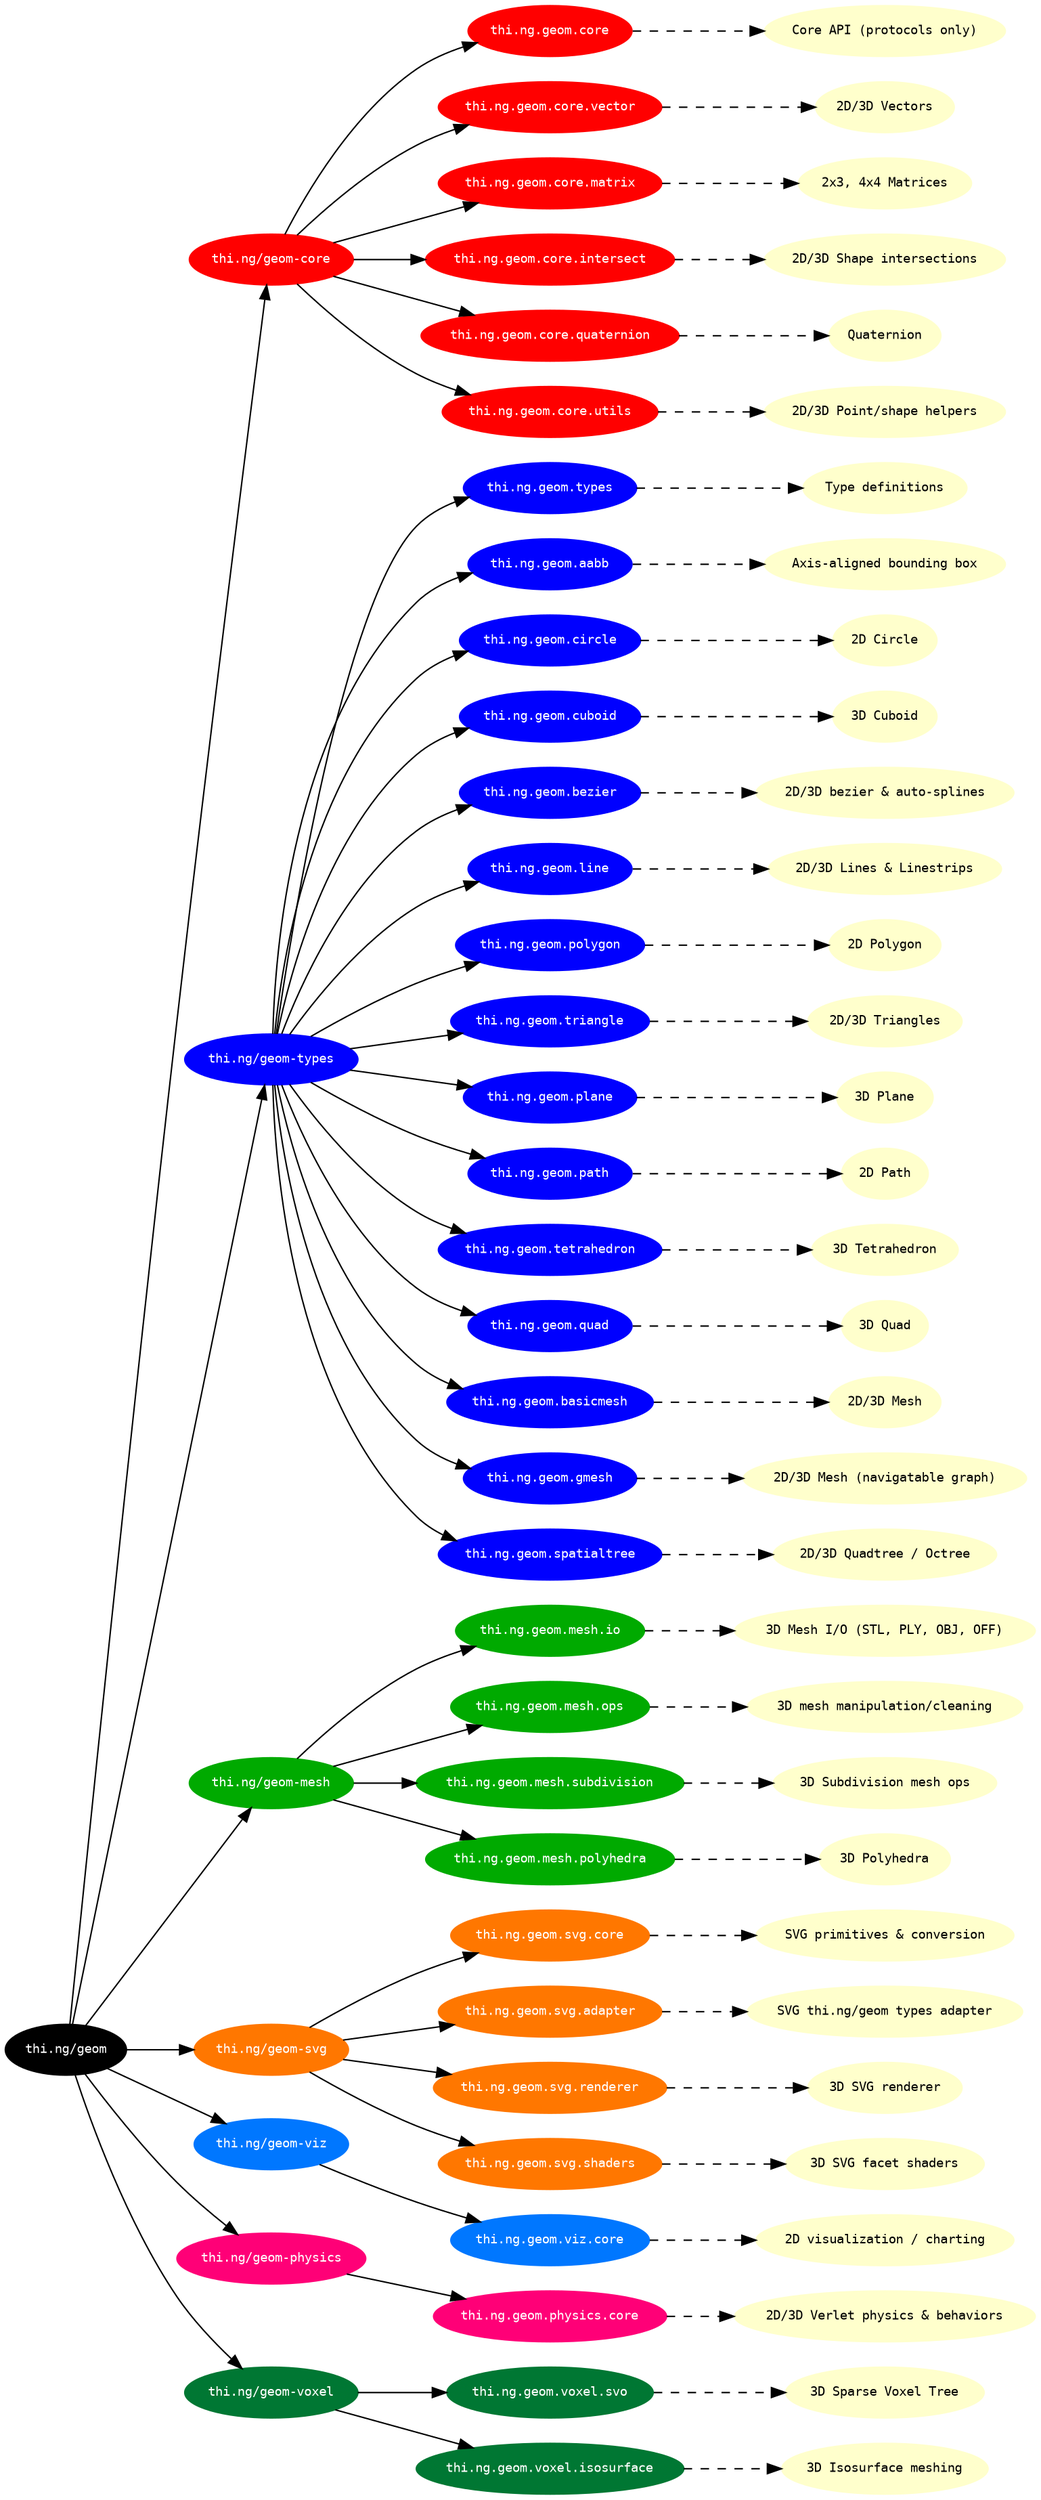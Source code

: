 digraph g {
  rankdir=LR;
  node[color="black",style="filled",fontname="Inconsolata",fontcolor="white",fontsize=9];

  geom[label="thi.ng/geom"];
  geomcore[label="thi.ng/geom-core",color="red"];
  geomtypes[label="thi.ng/geom-types",color="blue"];
  geommesh[label="thi.ng/geom-mesh",color="#00aa00"];
  geomsvg[label="thi.ng/geom-svg",color="#ff7700"];
  geomviz[label="thi.ng/geom-viz",color="#0077ff"];
  geomphysics[label="thi.ng/geom-physics",color="#ff0077"];
  geomvoxel[label="thi.ng/geom-voxel",color="#007733"];

  node[color="red",style="filled",fontname="Inconsolata",fontcolor="white",fontsize=9];

  geom -> geomcore;
  core[label="thi.ng.geom.core"];
  corevec[label="thi.ng.geom.core.vector"];
  coremat[label="thi.ng.geom.core.matrix"];
  coreisec[label="thi.ng.geom.core.intersect"];
  corequat[label="thi.ng.geom.core.quaternion"];
  coreutils[label="thi.ng.geom.core.utils"];

  node[color="#ffffcc",fontcolor="black"];

  corelabel[label="Core API (protocols only)"];
  veclabel[label="2D/3D Vectors"];
  matlabel[label="2x3, 4x4 Matrices"];
  iseclabel[label="2D/3D Shape intersections"];
  quatlabel[label="Quaternion"];
  cutilslabel[label="2D/3D Point/shape helpers"];

  geomcore -> core;
  core -> corelabel[style="dashed"];
  geomcore -> corevec;
  corevec -> veclabel[style="dashed"];
  geomcore -> coremat;
  coremat -> matlabel[style="dashed"];
  geomcore -> corequat;
  corequat -> quatlabel[style="dashed"];
  geomcore -> coreisec;
  coreisec -> iseclabel[style="dashed"];
  geomcore -> coreutils;
  coreutils -> cutilslabel[style="dashed"];

  node[color="#0000ff",fontcolor="white"];

  geom -> geomtypes;
  types[label="thi.ng.geom.types"];
  typesaabb[label="thi.ng.geom.aabb"];
  typescircle[label="thi.ng.geom.circle"];
  typescuboid[label="thi.ng.geom.cuboid"];
  typesbezier[label="thi.ng.geom.bezier"];
  typesline[label="thi.ng.geom.line"];
  typespoly[label="thi.ng.geom.polygon"];
  typestri[label="thi.ng.geom.triangle"];
  typesplane[label="thi.ng.geom.plane"];
  typespath[label="thi.ng.geom.path"];
  typestetra[label="thi.ng.geom.tetrahedron"];
  typesquad[label="thi.ng.geom.quad"];
  typesbmesh[label="thi.ng.geom.basicmesh"];
  typesgmesh[label="thi.ng.geom.gmesh"];
  typesstree[label="thi.ng.geom.spatialtree"];

  node[color="#ffffcc",fontcolor="black"];

  typeslab[label="Type definitions"];
  aabblab[label="Axis-aligned bounding box"];
  bezlab[label="2D/3D bezier & auto-splines"];
  circlab[label="2D Circle"];
  cublab[label="3D Cuboid"];
  bmeshlab[label="2D/3D Mesh"];
  gmeshlab[label="2D/3D Mesh (navigatable graph)"];
  linelab[label="2D/3D Lines & Linestrips"];
  pathlab[label="2D Path"];
  polylab[label="2D Polygon"];
  planelab[label="3D Plane"];
  quadlab[label="3D Quad"];
  tetralab[label="3D Tetrahedron"];
  trilab[label="2D/3D Triangles"];
  stlab[label="2D/3D Quadtree / Octree"];

  geomtypes -> types;
  types -> typeslab[style="dashed"];
  geomtypes -> typesaabb;
  typesaabb -> aabblab[style="dashed"];
  geomtypes -> typesbezier;
  typesbezier -> bezlab[style="dashed"];
  geomtypes -> typesbmesh;
  typesbmesh -> bmeshlab[style="dashed"];
  geomtypes -> typescircle;
  typescircle -> circlab[style="dashed"];
  geomtypes -> typescuboid;
  typescuboid -> cublab[style="dashed"];
  geomtypes -> typesgmesh;
  typesgmesh -> gmeshlab[style="dashed"];
  geomtypes -> typesline;
  typesline -> linelab[style="dashed"];
  geomtypes -> typespath;
  typespath -> pathlab[style="dashed"];
  geomtypes -> typesplane;
  typesplane -> planelab[style="dashed"];
  geomtypes -> typespoly;
  typespoly -> polylab[style="dashed"];
  geomtypes -> typesquad;
  typesquad -> quadlab[style="dashed"];
  geomtypes -> typestetra;
  typestetra -> tetralab[style="dashed"];
  geomtypes -> typestri;
  typestri -> trilab[style="dashed"];
  geomtypes -> typesstree;
  typesstree -> stlab[style="dashed"];

  node[color="#00aa00",fontcolor="white"];

  geom -> geommesh;

  meshio[label="thi.ng.geom.mesh.io"];
  meshops[label="thi.ng.geom.mesh.ops"];
  meshsd[label="thi.ng.geom.mesh.subdivision"];
  meshpoly[label="thi.ng.geom.mesh.polyhedra"];

  node[color="#ffffcc",fontcolor="black"];
  miolab[label="3D Mesh I/O (STL, PLY, OBJ, OFF)"];
  mopslab[label="3D mesh manipulation/cleaning"];
  sdlab[label="3D Subdivision mesh ops"];
  mpolylab[label="3D Polyhedra"];

  geommesh -> meshio;
  meshio -> miolab[style="dashed"];
  geommesh -> meshops;
  meshops -> mopslab[style="dashed"];
  geommesh -> meshsd;
  meshsd -> sdlab[style="dashed"];
  geommesh -> meshpoly;
  meshpoly -> mpolylab[style="dashed"];

  node[color="#ff7700",fontcolor="white"];

  geom -> geomsvg;

  svgcore[label="thi.ng.geom.svg.core"];
  svgadapt[label="thi.ng.geom.svg.adapter"];
  svgrender[label="thi.ng.geom.svg.renderer"];
  svgshader[label="thi.ng.geom.svg.shaders"];

  node[color="#ffffcc",fontcolor="black"];
  svglab[label="SVG primitives & conversion"];
  svgadaplab[label="SVG thi.ng/geom types adapter"];
  svgrenderlab[label="3D SVG renderer"];
  svgshaderlab[label="3D SVG facet shaders"];

  geomsvg -> svgcore;
  svgcore -> svglab[style="dashed"];
  geomsvg -> svgadapt;
  svgadapt -> svgadaplab[style="dashed"];
  geomsvg -> svgrender;
  svgrender -> svgrenderlab[style="dashed"];
  geomsvg -> svgshader;
  svgshader -> svgshaderlab[style="dashed"];

  node[color="#0077ff",fontcolor="white"];

  geom -> geomviz;

  vizcore[label="thi.ng.geom.viz.core"];

  node[color="#ffffcc",fontcolor="black"];
  vizlab[label="2D visualization / charting"];

  geomviz -> vizcore;
  vizcore -> vizlab[style="dashed"];

  node[color="#ff0077",fontcolor="white"];

  geom -> geomphysics;

  physcore[label="thi.ng.geom.physics.core"];

  node[color="#ffffcc",fontcolor="black"];
  physlab[label="2D/3D Verlet physics & behaviors"];

  geomphysics -> physcore;
  physcore -> physlab[style="dashed"];

  node[color="#007733",fontcolor="white"];

  geom -> geomvoxel;

  voxsvo[label="thi.ng.geom.voxel.svo"];
  voxiso[label="thi.ng.geom.voxel.isosurface"];

  node[color="#ffffcc",fontcolor="black"];
  svolab[label="3D Sparse Voxel Tree"];
  isolab[label="3D Isosurface meshing"];

  geomvoxel -> voxsvo;
  voxsvo -> svolab[style="dashed"];
  geomvoxel -> voxiso;
  voxiso -> isolab[style="dashed"];

}